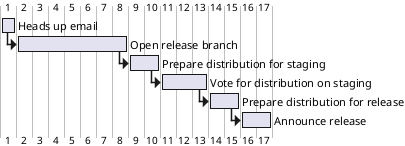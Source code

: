 @startgantt
[Heads up email] lasts 1 day
[Open release branch] lasts 7 days
[Prepare distribution for staging] lasts 2 days
[Vote for distribution on staging] lasts 3 days
[Prepare distribution for release] lasts 2 days
[Announce release] lasts 2 days
[Open release branch] starts at [Heads up email]'s end
[Prepare distribution for staging] starts at [Open release branch]'s end
[Vote for distribution on staging] starts at [Prepare distribution for staging]'s end
[Prepare distribution for release] starts at [Vote for distribution on staging]'s end
[Announce release] starts at [Prepare distribution for release]'s end
@endgantt
